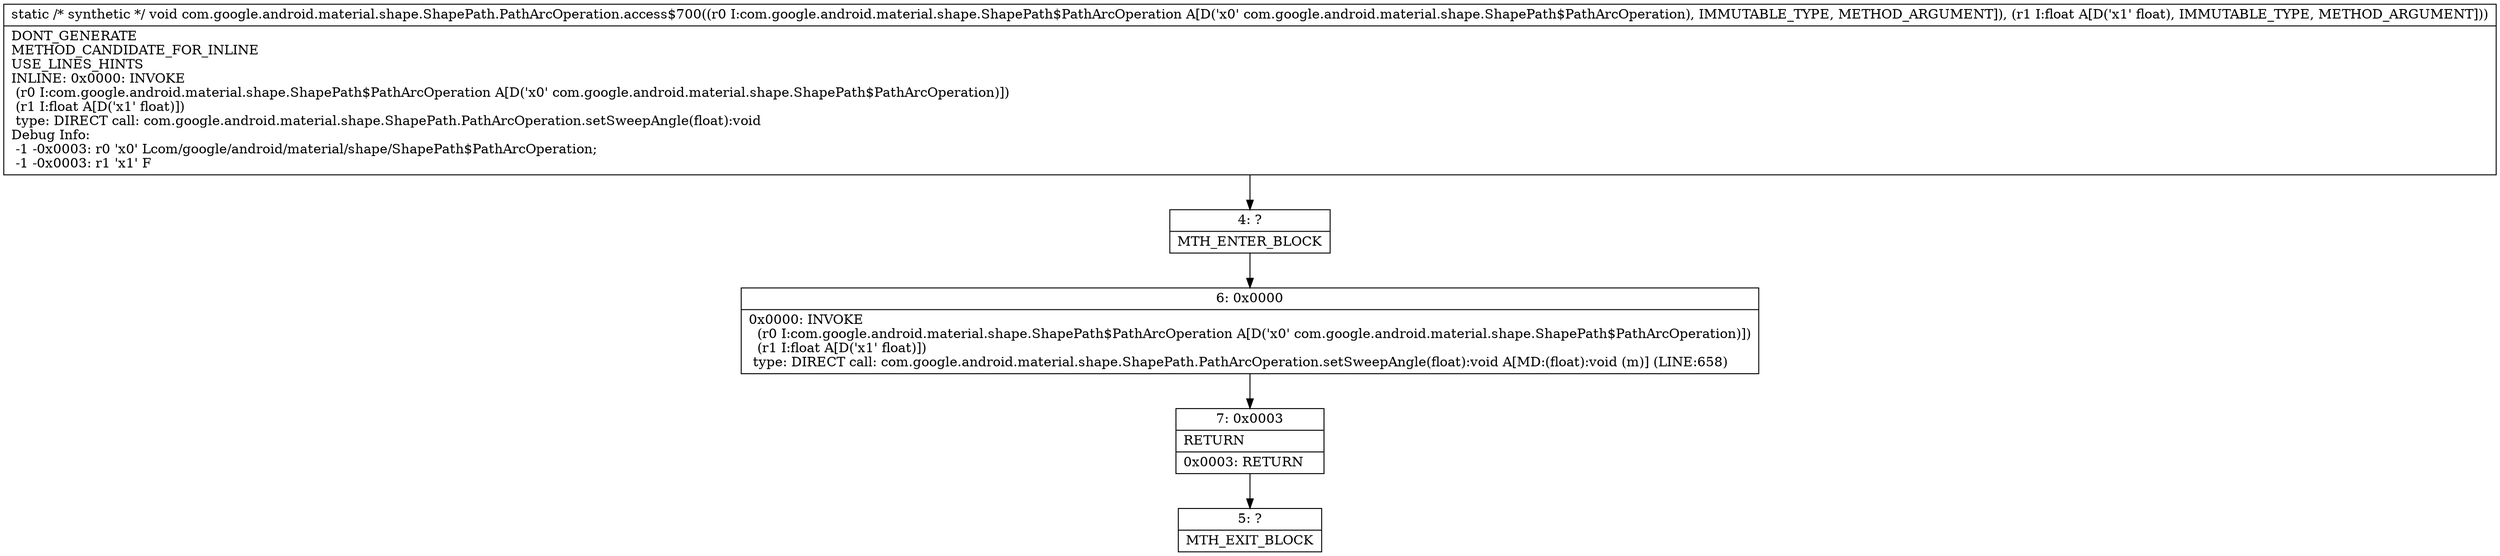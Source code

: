 digraph "CFG forcom.google.android.material.shape.ShapePath.PathArcOperation.access$700(Lcom\/google\/android\/material\/shape\/ShapePath$PathArcOperation;F)V" {
Node_4 [shape=record,label="{4\:\ ?|MTH_ENTER_BLOCK\l}"];
Node_6 [shape=record,label="{6\:\ 0x0000|0x0000: INVOKE  \l  (r0 I:com.google.android.material.shape.ShapePath$PathArcOperation A[D('x0' com.google.android.material.shape.ShapePath$PathArcOperation)])\l  (r1 I:float A[D('x1' float)])\l type: DIRECT call: com.google.android.material.shape.ShapePath.PathArcOperation.setSweepAngle(float):void A[MD:(float):void (m)] (LINE:658)\l}"];
Node_7 [shape=record,label="{7\:\ 0x0003|RETURN\l|0x0003: RETURN   \l}"];
Node_5 [shape=record,label="{5\:\ ?|MTH_EXIT_BLOCK\l}"];
MethodNode[shape=record,label="{static \/* synthetic *\/ void com.google.android.material.shape.ShapePath.PathArcOperation.access$700((r0 I:com.google.android.material.shape.ShapePath$PathArcOperation A[D('x0' com.google.android.material.shape.ShapePath$PathArcOperation), IMMUTABLE_TYPE, METHOD_ARGUMENT]), (r1 I:float A[D('x1' float), IMMUTABLE_TYPE, METHOD_ARGUMENT]))  | DONT_GENERATE\lMETHOD_CANDIDATE_FOR_INLINE\lUSE_LINES_HINTS\lINLINE: 0x0000: INVOKE  \l  (r0 I:com.google.android.material.shape.ShapePath$PathArcOperation A[D('x0' com.google.android.material.shape.ShapePath$PathArcOperation)])\l  (r1 I:float A[D('x1' float)])\l type: DIRECT call: com.google.android.material.shape.ShapePath.PathArcOperation.setSweepAngle(float):void\lDebug Info:\l  \-1 \-0x0003: r0 'x0' Lcom\/google\/android\/material\/shape\/ShapePath$PathArcOperation;\l  \-1 \-0x0003: r1 'x1' F\l}"];
MethodNode -> Node_4;Node_4 -> Node_6;
Node_6 -> Node_7;
Node_7 -> Node_5;
}

